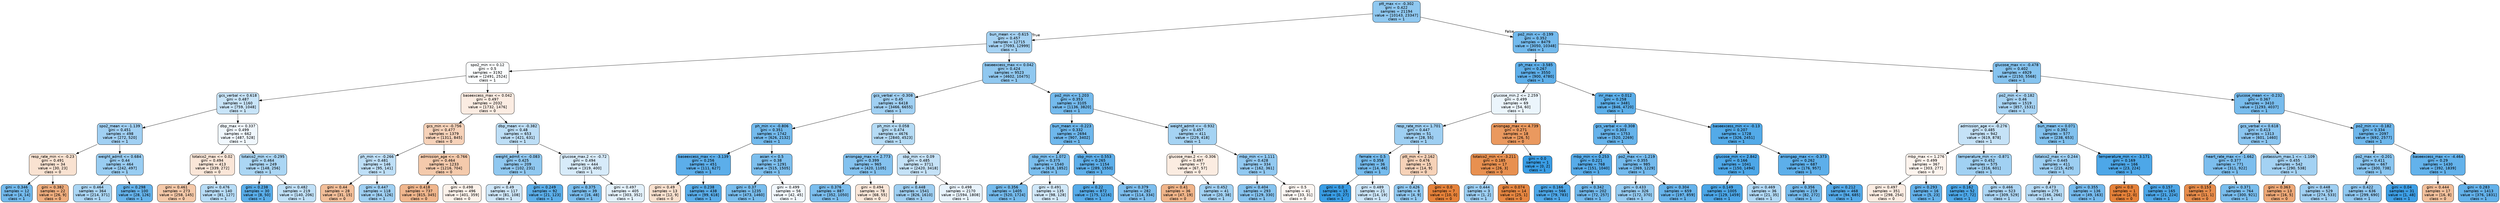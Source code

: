 digraph Tree {
node [shape=box, style="filled, rounded", color="black", fontname="helvetica"] ;
edge [fontname="helvetica"] ;
0 [label="ptt_max <= -0.302\ngini = 0.422\nsamples = 21194\nvalue = [10143, 23347]\nclass = 1", fillcolor="#8fc8f0"] ;
1 [label="bun_mean <= -0.615\ngini = 0.457\nsamples = 12715\nvalue = [7093, 12999]\nclass = 1", fillcolor="#a5d2f3"] ;
0 -> 1 [labeldistance=2.5, labelangle=45, headlabel="True"] ;
2 [label="spo2_min <= 0.12\ngini = 0.5\nsamples = 3192\nvalue = [2491, 2524]\nclass = 1", fillcolor="#fcfeff"] ;
1 -> 2 ;
3 [label="gcs_verbal <= 0.618\ngini = 0.487\nsamples = 1160\nvalue = [759, 1048]\nclass = 1", fillcolor="#c8e4f8"] ;
2 -> 3 ;
4 [label="spo2_mean <= -1.139\ngini = 0.451\nsamples = 498\nvalue = [272, 520]\nclass = 1", fillcolor="#a1d0f3"] ;
3 -> 4 ;
5 [label="resp_rate_min <= -0.23\ngini = 0.491\nsamples = 34\nvalue = [30, 23]\nclass = 0", fillcolor="#f9e2d1"] ;
4 -> 5 ;
6 [label="gini = 0.346\nsamples = 12\nvalue = [4, 14]\nclass = 1", fillcolor="#72b9ec"] ;
5 -> 6 ;
7 [label="gini = 0.382\nsamples = 22\nvalue = [26, 9]\nclass = 0", fillcolor="#eead7e"] ;
5 -> 7 ;
8 [label="weight_admit <= 0.684\ngini = 0.44\nsamples = 464\nvalue = [242, 497]\nclass = 1", fillcolor="#99cdf2"] ;
4 -> 8 ;
9 [label="gini = 0.464\nsamples = 364\nvalue = [214, 371]\nclass = 1", fillcolor="#abd6f4"] ;
8 -> 9 ;
10 [label="gini = 0.298\nsamples = 100\nvalue = [28, 126]\nclass = 1", fillcolor="#65b3eb"] ;
8 -> 10 ;
11 [label="dbp_max <= 0.337\ngini = 0.499\nsamples = 662\nvalue = [487, 528]\nclass = 1", fillcolor="#f0f7fd"] ;
3 -> 11 ;
12 [label="totalco2_max <= 0.02\ngini = 0.494\nsamples = 413\nvalue = [339, 272]\nclass = 0", fillcolor="#fae6d8"] ;
11 -> 12 ;
13 [label="gini = 0.461\nsamples = 273\nvalue = [258, 145]\nclass = 0", fillcolor="#f4c8a8"] ;
12 -> 13 ;
14 [label="gini = 0.476\nsamples = 140\nvalue = [81, 127]\nclass = 1", fillcolor="#b7dcf6"] ;
12 -> 14 ;
15 [label="totalco2_min <= -0.295\ngini = 0.464\nsamples = 249\nvalue = [148, 256]\nclass = 1", fillcolor="#abd6f4"] ;
11 -> 15 ;
16 [label="gini = 0.238\nsamples = 30\nvalue = [8, 50]\nclass = 1", fillcolor="#59ade9"] ;
15 -> 16 ;
17 [label="gini = 0.482\nsamples = 219\nvalue = [140, 206]\nclass = 1", fillcolor="#c0e0f7"] ;
15 -> 17 ;
18 [label="baseexcess_max <= 0.042\ngini = 0.497\nsamples = 2032\nvalue = [1732, 1476]\nclass = 0", fillcolor="#fbece2"] ;
2 -> 18 ;
19 [label="gcs_min <= -0.756\ngini = 0.477\nsamples = 1379\nvalue = [1311, 845]\nclass = 0", fillcolor="#f6d2b9"] ;
18 -> 19 ;
20 [label="ph_min <= -0.266\ngini = 0.481\nsamples = 146\nvalue = [95, 141]\nclass = 1", fillcolor="#bedff7"] ;
19 -> 20 ;
21 [label="gini = 0.44\nsamples = 28\nvalue = [31, 15]\nclass = 0", fillcolor="#f2be99"] ;
20 -> 21 ;
22 [label="gini = 0.447\nsamples = 118\nvalue = [64, 126]\nclass = 1", fillcolor="#9ecff2"] ;
20 -> 22 ;
23 [label="admission_age <= -0.766\ngini = 0.464\nsamples = 1233\nvalue = [1216, 704]\nclass = 0", fillcolor="#f4caac"] ;
19 -> 23 ;
24 [label="gini = 0.418\nsamples = 737\nvalue = [815, 345]\nclass = 0", fillcolor="#f0b68d"] ;
23 -> 24 ;
25 [label="gini = 0.498\nsamples = 496\nvalue = [401, 359]\nclass = 0", fillcolor="#fcf2ea"] ;
23 -> 25 ;
26 [label="dbp_mean <= -0.382\ngini = 0.48\nsamples = 653\nvalue = [421, 631]\nclass = 1", fillcolor="#bddef6"] ;
18 -> 26 ;
27 [label="weight_admit <= -0.083\ngini = 0.425\nsamples = 209\nvalue = [102, 231]\nclass = 1", fillcolor="#90c8f0"] ;
26 -> 27 ;
28 [label="gini = 0.49\nsamples = 117\nvalue = [81, 108]\nclass = 1", fillcolor="#cee6f8"] ;
27 -> 28 ;
29 [label="gini = 0.249\nsamples = 92\nvalue = [21, 123]\nclass = 1", fillcolor="#5baee9"] ;
27 -> 29 ;
30 [label="glucose_max.2 <= -0.72\ngini = 0.494\nsamples = 444\nvalue = [319, 400]\nclass = 1", fillcolor="#d7ebfa"] ;
26 -> 30 ;
31 [label="gini = 0.375\nsamples = 39\nvalue = [16, 48]\nclass = 1", fillcolor="#7bbeee"] ;
30 -> 31 ;
32 [label="gini = 0.497\nsamples = 405\nvalue = [303, 352]\nclass = 1", fillcolor="#e3f1fb"] ;
30 -> 32 ;
33 [label="baseexcess_max <= 0.042\ngini = 0.424\nsamples = 9523\nvalue = [4602, 10475]\nclass = 1", fillcolor="#90c8f0"] ;
1 -> 33 ;
34 [label="gcs_verbal <= -0.308\ngini = 0.45\nsamples = 6418\nvalue = [3466, 6655]\nclass = 1", fillcolor="#a0d0f3"] ;
33 -> 34 ;
35 [label="ph_min <= -0.806\ngini = 0.351\nsamples = 1742\nvalue = [626, 2132]\nclass = 1", fillcolor="#73baed"] ;
34 -> 35 ;
36 [label="baseexcess_max <= -3.139\ngini = 0.256\nsamples = 451\nvalue = [111, 627]\nclass = 1", fillcolor="#5caeea"] ;
35 -> 36 ;
37 [label="gini = 0.49\nsamples = 13\nvalue = [12, 9]\nclass = 0", fillcolor="#f8e0ce"] ;
36 -> 37 ;
38 [label="gini = 0.238\nsamples = 438\nvalue = [99, 618]\nclass = 1", fillcolor="#59ade9"] ;
36 -> 38 ;
39 [label="asian <= 0.5\ngini = 0.38\nsamples = 1291\nvalue = [515, 1505]\nclass = 1", fillcolor="#7dbfee"] ;
35 -> 39 ;
40 [label="gini = 0.37\nsamples = 1235\nvalue = [473, 1460]\nclass = 1", fillcolor="#79bded"] ;
39 -> 40 ;
41 [label="gini = 0.499\nsamples = 56\nvalue = [42, 45]\nclass = 1", fillcolor="#f2f8fd"] ;
39 -> 41 ;
42 [label="ph_min <= 0.058\ngini = 0.474\nsamples = 4676\nvalue = [2840, 4523]\nclass = 1", fillcolor="#b5dbf5"] ;
34 -> 42 ;
43 [label="aniongap_max <= 2.773\ngini = 0.399\nsamples = 965\nvalue = [420, 1105]\nclass = 1", fillcolor="#84c2ef"] ;
42 -> 43 ;
44 [label="gini = 0.376\nsamples = 887\nvalue = [352, 1050]\nclass = 1", fillcolor="#7bbeee"] ;
43 -> 44 ;
45 [label="gini = 0.494\nsamples = 78\nvalue = [68, 55]\nclass = 0", fillcolor="#fae7d9"] ;
43 -> 45 ;
46 [label="sbp_min <= 0.09\ngini = 0.485\nsamples = 3711\nvalue = [2420, 3418]\nclass = 1", fillcolor="#c5e2f7"] ;
42 -> 46 ;
47 [label="gini = 0.448\nsamples = 1541\nvalue = [826, 1610]\nclass = 1", fillcolor="#9fcff2"] ;
46 -> 47 ;
48 [label="gini = 0.498\nsamples = 2170\nvalue = [1594, 1808]\nclass = 1", fillcolor="#e8f3fc"] ;
46 -> 48 ;
49 [label="po2_min <= 1.203\ngini = 0.353\nsamples = 3105\nvalue = [1136, 3820]\nclass = 1", fillcolor="#74baed"] ;
33 -> 49 ;
50 [label="bun_mean <= -0.223\ngini = 0.332\nsamples = 2694\nvalue = [907, 3402]\nclass = 1", fillcolor="#6eb7ec"] ;
49 -> 50 ;
51 [label="sbp_min <= 1.072\ngini = 0.375\nsamples = 1540\nvalue = [618, 1852]\nclass = 1", fillcolor="#7bbeee"] ;
50 -> 51 ;
52 [label="gini = 0.356\nsamples = 1405\nvalue = [520, 1724]\nclass = 1", fillcolor="#75bbed"] ;
51 -> 52 ;
53 [label="gini = 0.491\nsamples = 135\nvalue = [98, 128]\nclass = 1", fillcolor="#d1e8f9"] ;
51 -> 53 ;
54 [label="sbp_min <= 0.553\ngini = 0.265\nsamples = 1154\nvalue = [289, 1550]\nclass = 1", fillcolor="#5eafea"] ;
50 -> 54 ;
55 [label="gini = 0.22\nsamples = 872\nvalue = [175, 1216]\nclass = 1", fillcolor="#55abe9"] ;
54 -> 55 ;
56 [label="gini = 0.379\nsamples = 282\nvalue = [114, 334]\nclass = 1", fillcolor="#7dbeee"] ;
54 -> 56 ;
57 [label="weight_admit <= -0.932\ngini = 0.457\nsamples = 411\nvalue = [229, 418]\nclass = 1", fillcolor="#a5d3f3"] ;
49 -> 57 ;
58 [label="glucose_max.2 <= -0.306\ngini = 0.497\nsamples = 77\nvalue = [67, 57]\nclass = 0", fillcolor="#fbece1"] ;
57 -> 58 ;
59 [label="gini = 0.41\nsamples = 36\nvalue = [47, 19]\nclass = 0", fillcolor="#f0b489"] ;
58 -> 59 ;
60 [label="gini = 0.452\nsamples = 41\nvalue = [20, 38]\nclass = 1", fillcolor="#a1d1f3"] ;
58 -> 60 ;
61 [label="mbp_min <= 1.111\ngini = 0.428\nsamples = 334\nvalue = [162, 361]\nclass = 1", fillcolor="#92c9f1"] ;
57 -> 61 ;
62 [label="gini = 0.404\nsamples = 293\nvalue = [129, 330]\nclass = 1", fillcolor="#86c3ef"] ;
61 -> 62 ;
63 [label="gini = 0.5\nsamples = 41\nvalue = [33, 31]\nclass = 0", fillcolor="#fdf7f3"] ;
61 -> 63 ;
64 [label="po2_min <= -0.199\ngini = 0.352\nsamples = 8479\nvalue = [3050, 10348]\nclass = 1", fillcolor="#73baed"] ;
0 -> 64 [labeldistance=2.5, labelangle=-45, headlabel="False"] ;
65 [label="ph_max <= -3.585\ngini = 0.267\nsamples = 3550\nvalue = [900, 4780]\nclass = 1", fillcolor="#5eafea"] ;
64 -> 65 ;
66 [label="glucose_min.2 <= 2.259\ngini = 0.499\nsamples = 69\nvalue = [54, 60]\nclass = 1", fillcolor="#ebf5fc"] ;
65 -> 66 ;
67 [label="resp_rate_min <= 1.701\ngini = 0.447\nsamples = 51\nvalue = [28, 55]\nclass = 1", fillcolor="#9ecff2"] ;
66 -> 67 ;
68 [label="female <= 0.5\ngini = 0.358\nsamples = 36\nvalue = [14, 46]\nclass = 1", fillcolor="#75bbed"] ;
67 -> 68 ;
69 [label="gini = 0.0\nsamples = 15\nvalue = [0, 27]\nclass = 1", fillcolor="#399de5"] ;
68 -> 69 ;
70 [label="gini = 0.489\nsamples = 21\nvalue = [14, 19]\nclass = 1", fillcolor="#cbe5f8"] ;
68 -> 70 ;
71 [label="ptt_min <= 2.162\ngini = 0.476\nsamples = 15\nvalue = [14, 9]\nclass = 0", fillcolor="#f6d2b8"] ;
67 -> 71 ;
72 [label="gini = 0.426\nsamples = 8\nvalue = [4, 9]\nclass = 1", fillcolor="#91c9f1"] ;
71 -> 72 ;
73 [label="gini = 0.0\nsamples = 7\nvalue = [10, 0]\nclass = 0", fillcolor="#e58139"] ;
71 -> 73 ;
74 [label="aniongap_max <= 4.739\ngini = 0.271\nsamples = 18\nvalue = [26, 5]\nclass = 0", fillcolor="#ea995f"] ;
66 -> 74 ;
75 [label="totalco2_min <= -3.211\ngini = 0.185\nsamples = 17\nvalue = [26, 3]\nclass = 0", fillcolor="#e89050"] ;
74 -> 75 ;
76 [label="gini = 0.444\nsamples = 3\nvalue = [1, 2]\nclass = 1", fillcolor="#9ccef2"] ;
75 -> 76 ;
77 [label="gini = 0.074\nsamples = 14\nvalue = [25, 1]\nclass = 0", fillcolor="#e68641"] ;
75 -> 77 ;
78 [label="gini = 0.0\nsamples = 1\nvalue = [0, 2]\nclass = 1", fillcolor="#399de5"] ;
74 -> 78 ;
79 [label="inr_max <= 0.012\ngini = 0.258\nsamples = 3481\nvalue = [846, 4720]\nclass = 1", fillcolor="#5cafea"] ;
65 -> 79 ;
80 [label="gcs_verbal <= -0.308\ngini = 0.303\nsamples = 1753\nvalue = [520, 2269]\nclass = 1", fillcolor="#66b3eb"] ;
79 -> 80 ;
81 [label="mbp_min <= 0.253\ngini = 0.221\nsamples = 768\nvalue = [151, 1040]\nclass = 1", fillcolor="#56abe9"] ;
80 -> 81 ;
82 [label="gini = 0.166\nsamples = 566\nvalue = [79, 783]\nclass = 1", fillcolor="#4da7e8"] ;
81 -> 82 ;
83 [label="gini = 0.342\nsamples = 202\nvalue = [72, 257]\nclass = 1", fillcolor="#70b8ec"] ;
81 -> 83 ;
84 [label="po2_max <= -1.219\ngini = 0.355\nsamples = 985\nvalue = [369, 1229]\nclass = 1", fillcolor="#74baed"] ;
80 -> 84 ;
85 [label="gini = 0.433\nsamples = 326\nvalue = [172, 370]\nclass = 1", fillcolor="#95cbf1"] ;
84 -> 85 ;
86 [label="gini = 0.304\nsamples = 659\nvalue = [197, 859]\nclass = 1", fillcolor="#66b3eb"] ;
84 -> 86 ;
87 [label="baseexcess_min <= -0.13\ngini = 0.207\nsamples = 1728\nvalue = [326, 2451]\nclass = 1", fillcolor="#53aae8"] ;
79 -> 87 ;
88 [label="glucose_min <= 2.842\ngini = 0.166\nsamples = 1041\nvalue = [150, 1494]\nclass = 1", fillcolor="#4da7e8"] ;
87 -> 88 ;
89 [label="gini = 0.149\nsamples = 1005\nvalue = [129, 1459]\nclass = 1", fillcolor="#4ba6e7"] ;
88 -> 89 ;
90 [label="gini = 0.469\nsamples = 36\nvalue = [21, 35]\nclass = 1", fillcolor="#b0d8f5"] ;
88 -> 90 ;
91 [label="aniongap_max <= -0.373\ngini = 0.262\nsamples = 687\nvalue = [176, 957]\nclass = 1", fillcolor="#5dafea"] ;
87 -> 91 ;
92 [label="gini = 0.356\nsamples = 219\nvalue = [82, 272]\nclass = 1", fillcolor="#75bbed"] ;
91 -> 92 ;
93 [label="gini = 0.212\nsamples = 468\nvalue = [94, 685]\nclass = 1", fillcolor="#54aae9"] ;
91 -> 93 ;
94 [label="glucose_max <= -0.478\ngini = 0.402\nsamples = 4929\nvalue = [2150, 5568]\nclass = 1", fillcolor="#85c3ef"] ;
64 -> 94 ;
95 [label="po2_min <= -0.182\ngini = 0.46\nsamples = 1519\nvalue = [857, 1531]\nclass = 1", fillcolor="#a8d4f4"] ;
94 -> 95 ;
96 [label="admission_age <= -0.276\ngini = 0.485\nsamples = 942\nvalue = [619, 878]\nclass = 1", fillcolor="#c5e2f7"] ;
95 -> 96 ;
97 [label="mbp_max <= 1.276\ngini = 0.499\nsamples = 367\nvalue = [303, 277]\nclass = 0", fillcolor="#fdf4ee"] ;
96 -> 97 ;
98 [label="gini = 0.497\nsamples = 351\nvalue = [298, 254]\nclass = 0", fillcolor="#fbece2"] ;
97 -> 98 ;
99 [label="gini = 0.293\nsamples = 16\nvalue = [5, 23]\nclass = 1", fillcolor="#64b2eb"] ;
97 -> 99 ;
100 [label="temperature_min <= -0.871\ngini = 0.452\nsamples = 575\nvalue = [316, 601]\nclass = 1", fillcolor="#a1d1f3"] ;
96 -> 100 ;
101 [label="gini = 0.162\nsamples = 52\nvalue = [7, 72]\nclass = 1", fillcolor="#4ca7e8"] ;
100 -> 101 ;
102 [label="gini = 0.466\nsamples = 523\nvalue = [309, 529]\nclass = 1", fillcolor="#add6f4"] ;
100 -> 102 ;
103 [label="bun_mean <= 0.071\ngini = 0.392\nsamples = 577\nvalue = [238, 653]\nclass = 1", fillcolor="#81c1ee"] ;
95 -> 103 ;
104 [label="totalco2_max <= 0.244\ngini = 0.445\nsamples = 411\nvalue = [215, 429]\nclass = 1", fillcolor="#9ccef2"] ;
103 -> 104 ;
105 [label="gini = 0.473\nsamples = 275\nvalue = [166, 266]\nclass = 1", fillcolor="#b5daf5"] ;
104 -> 105 ;
106 [label="gini = 0.355\nsamples = 136\nvalue = [49, 163]\nclass = 1", fillcolor="#75baed"] ;
104 -> 106 ;
107 [label="temperature_min <= -3.171\ngini = 0.169\nsamples = 166\nvalue = [23, 224]\nclass = 1", fillcolor="#4da7e8"] ;
103 -> 107 ;
108 [label="gini = 0.0\nsamples = 1\nvalue = [2, 0]\nclass = 0", fillcolor="#e58139"] ;
107 -> 108 ;
109 [label="gini = 0.157\nsamples = 165\nvalue = [21, 224]\nclass = 1", fillcolor="#4ca6e7"] ;
107 -> 109 ;
110 [label="glucose_mean <= -0.232\ngini = 0.367\nsamples = 3410\nvalue = [1293, 4037]\nclass = 1", fillcolor="#78bced"] ;
94 -> 110 ;
111 [label="gcs_verbal <= 0.618\ngini = 0.413\nsamples = 1313\nvalue = [601, 1460]\nclass = 1", fillcolor="#8bc5f0"] ;
110 -> 111 ;
112 [label="heart_rate_max <= -1.662\ngini = 0.377\nsamples = 771\nvalue = [311, 922]\nclass = 1", fillcolor="#7cbeee"] ;
111 -> 112 ;
113 [label="gini = 0.153\nsamples = 7\nvalue = [11, 1]\nclass = 0", fillcolor="#e78c4b"] ;
112 -> 113 ;
114 [label="gini = 0.371\nsamples = 764\nvalue = [300, 921]\nclass = 1", fillcolor="#79bded"] ;
112 -> 114 ;
115 [label="potassium_max.1 <= -1.109\ngini = 0.455\nsamples = 542\nvalue = [290, 538]\nclass = 1", fillcolor="#a4d2f3"] ;
111 -> 115 ;
116 [label="gini = 0.363\nsamples = 13\nvalue = [16, 5]\nclass = 0", fillcolor="#eda877"] ;
115 -> 116 ;
117 [label="gini = 0.448\nsamples = 529\nvalue = [274, 533]\nclass = 1", fillcolor="#9fcff2"] ;
115 -> 117 ;
118 [label="po2_min <= -0.182\ngini = 0.334\nsamples = 2097\nvalue = [692, 2577]\nclass = 1", fillcolor="#6eb7ec"] ;
110 -> 118 ;
119 [label="po2_max <= -0.201\ngini = 0.411\nsamples = 667\nvalue = [300, 738]\nclass = 1", fillcolor="#89c5f0"] ;
118 -> 119 ;
120 [label="gini = 0.422\nsamples = 636\nvalue = [299, 690]\nclass = 1", fillcolor="#8fc7f0"] ;
119 -> 120 ;
121 [label="gini = 0.04\nsamples = 31\nvalue = [1, 48]\nclass = 1", fillcolor="#3d9fe6"] ;
119 -> 121 ;
122 [label="baseexcess_max <= -4.464\ngini = 0.29\nsamples = 1430\nvalue = [392, 1839]\nclass = 1", fillcolor="#63b2eb"] ;
118 -> 122 ;
123 [label="gini = 0.444\nsamples = 17\nvalue = [16, 8]\nclass = 0", fillcolor="#f2c09c"] ;
122 -> 123 ;
124 [label="gini = 0.283\nsamples = 1413\nvalue = [376, 1831]\nclass = 1", fillcolor="#62b1ea"] ;
122 -> 124 ;
}